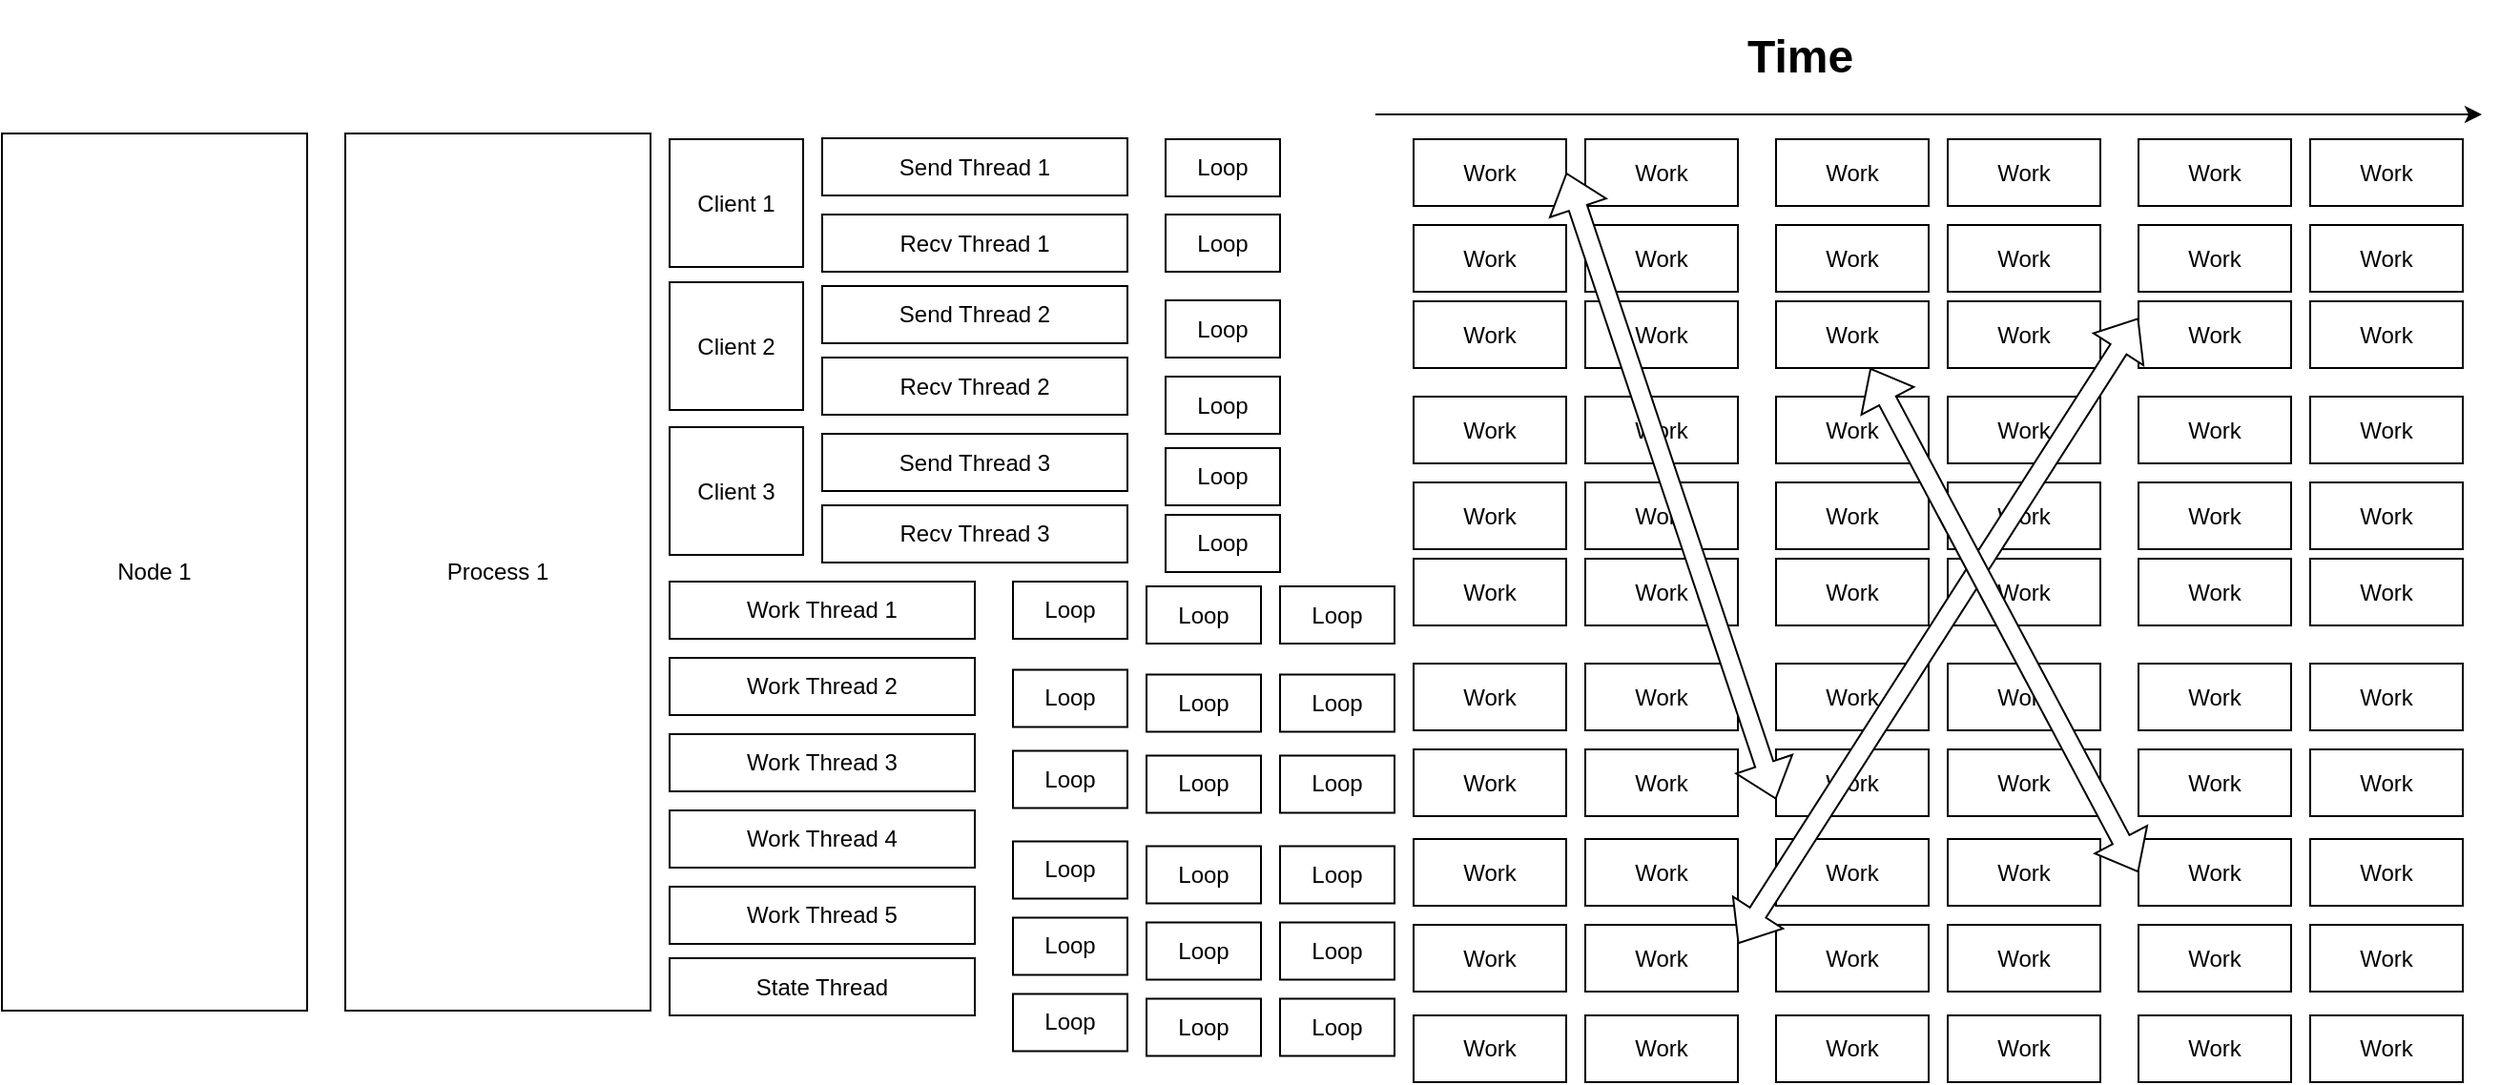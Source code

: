 <mxfile version="20.2.8" type="device"><diagram id="-Vq1d4XQYbExVFnmH7sQ" name="Page-1"><mxGraphModel dx="1119" dy="786" grid="1" gridSize="10" guides="1" tooltips="1" connect="1" arrows="1" fold="1" page="1" pageScale="1" pageWidth="2000" pageHeight="2000" math="0" shadow="0"><root><mxCell id="0"/><mxCell id="1" parent="0"/><mxCell id="LEudjHXzfeA3w03NQRn8-1" value="Process 1" style="rounded=0;whiteSpace=wrap;html=1;" parent="1" vertex="1"><mxGeometry x="190" y="80" width="160" height="460" as="geometry"/></mxCell><mxCell id="LEudjHXzfeA3w03NQRn8-2" value="Node 1" style="rounded=0;whiteSpace=wrap;html=1;" parent="1" vertex="1"><mxGeometry x="10" y="80" width="160" height="460" as="geometry"/></mxCell><mxCell id="LEudjHXzfeA3w03NQRn8-7" value="Send Thread 1" style="rounded=0;whiteSpace=wrap;html=1;" parent="1" vertex="1"><mxGeometry x="440" y="82.5" width="160" height="30" as="geometry"/></mxCell><mxCell id="LEudjHXzfeA3w03NQRn8-8" value="Recv Thread 1" style="rounded=0;whiteSpace=wrap;html=1;" parent="1" vertex="1"><mxGeometry x="440" y="122.5" width="160" height="30" as="geometry"/></mxCell><mxCell id="LEudjHXzfeA3w03NQRn8-9" value="Send Thread 2" style="rounded=0;whiteSpace=wrap;html=1;" parent="1" vertex="1"><mxGeometry x="440" y="160" width="160" height="30" as="geometry"/></mxCell><mxCell id="LEudjHXzfeA3w03NQRn8-13" value="Work Thread 4" style="rounded=0;whiteSpace=wrap;html=1;" parent="1" vertex="1"><mxGeometry x="360" y="435" width="160" height="30" as="geometry"/></mxCell><mxCell id="LEudjHXzfeA3w03NQRn8-14" value="Work Thread 5" style="rounded=0;whiteSpace=wrap;html=1;" parent="1" vertex="1"><mxGeometry x="360" y="475" width="160" height="30" as="geometry"/></mxCell><mxCell id="LEudjHXzfeA3w03NQRn8-15" value="State Thread" style="rounded=0;whiteSpace=wrap;html=1;" parent="1" vertex="1"><mxGeometry x="360" y="512.5" width="160" height="30" as="geometry"/></mxCell><mxCell id="LEudjHXzfeA3w03NQRn8-20" value="Work" style="rounded=0;whiteSpace=wrap;html=1;" parent="1" vertex="1"><mxGeometry x="750" y="83" width="80" height="35" as="geometry"/></mxCell><mxCell id="LEudjHXzfeA3w03NQRn8-21" value="Work" style="rounded=0;whiteSpace=wrap;html=1;" parent="1" vertex="1"><mxGeometry x="840" y="83" width="80" height="35" as="geometry"/></mxCell><mxCell id="LEudjHXzfeA3w03NQRn8-22" value="Work" style="rounded=0;whiteSpace=wrap;html=1;" parent="1" vertex="1"><mxGeometry x="750" y="128" width="80" height="35" as="geometry"/></mxCell><mxCell id="LEudjHXzfeA3w03NQRn8-24" value="Work" style="rounded=0;whiteSpace=wrap;html=1;" parent="1" vertex="1"><mxGeometry x="840" y="128" width="80" height="35" as="geometry"/></mxCell><mxCell id="LEudjHXzfeA3w03NQRn8-25" value="Work" style="rounded=0;whiteSpace=wrap;html=1;" parent="1" vertex="1"><mxGeometry x="750" y="168" width="80" height="35" as="geometry"/></mxCell><mxCell id="LEudjHXzfeA3w03NQRn8-26" value="Work" style="rounded=0;whiteSpace=wrap;html=1;" parent="1" vertex="1"><mxGeometry x="840" y="168" width="80" height="35" as="geometry"/></mxCell><mxCell id="LEudjHXzfeA3w03NQRn8-29" value="Work" style="rounded=0;whiteSpace=wrap;html=1;" parent="1" vertex="1"><mxGeometry x="750" y="218" width="80" height="35" as="geometry"/></mxCell><mxCell id="LEudjHXzfeA3w03NQRn8-30" value="Work" style="rounded=0;whiteSpace=wrap;html=1;" parent="1" vertex="1"><mxGeometry x="840" y="218" width="80" height="35" as="geometry"/></mxCell><mxCell id="LEudjHXzfeA3w03NQRn8-31" value="Work" style="rounded=0;whiteSpace=wrap;html=1;" parent="1" vertex="1"><mxGeometry x="750" y="263" width="80" height="35" as="geometry"/></mxCell><mxCell id="LEudjHXzfeA3w03NQRn8-32" value="Work" style="rounded=0;whiteSpace=wrap;html=1;" parent="1" vertex="1"><mxGeometry x="840" y="263" width="80" height="35" as="geometry"/></mxCell><mxCell id="LEudjHXzfeA3w03NQRn8-33" value="Work" style="rounded=0;whiteSpace=wrap;html=1;" parent="1" vertex="1"><mxGeometry x="750" y="303" width="80" height="35" as="geometry"/></mxCell><mxCell id="LEudjHXzfeA3w03NQRn8-34" value="Work" style="rounded=0;whiteSpace=wrap;html=1;" parent="1" vertex="1"><mxGeometry x="840" y="303" width="80" height="35" as="geometry"/></mxCell><mxCell id="LEudjHXzfeA3w03NQRn8-35" value="Work" style="rounded=0;whiteSpace=wrap;html=1;" parent="1" vertex="1"><mxGeometry x="750" y="358" width="80" height="35" as="geometry"/></mxCell><mxCell id="LEudjHXzfeA3w03NQRn8-36" value="Work" style="rounded=0;whiteSpace=wrap;html=1;" parent="1" vertex="1"><mxGeometry x="840" y="358" width="80" height="35" as="geometry"/></mxCell><mxCell id="LEudjHXzfeA3w03NQRn8-37" value="Work" style="rounded=0;whiteSpace=wrap;html=1;" parent="1" vertex="1"><mxGeometry x="750" y="403" width="80" height="35" as="geometry"/></mxCell><mxCell id="LEudjHXzfeA3w03NQRn8-38" value="Work" style="rounded=0;whiteSpace=wrap;html=1;" parent="1" vertex="1"><mxGeometry x="840" y="403" width="80" height="35" as="geometry"/></mxCell><mxCell id="LEudjHXzfeA3w03NQRn8-47" value="Work" style="rounded=0;whiteSpace=wrap;html=1;" parent="1" vertex="1"><mxGeometry x="940" y="83" width="80" height="35" as="geometry"/></mxCell><mxCell id="LEudjHXzfeA3w03NQRn8-48" value="Work" style="rounded=0;whiteSpace=wrap;html=1;" parent="1" vertex="1"><mxGeometry x="1030" y="83" width="80" height="35" as="geometry"/></mxCell><mxCell id="LEudjHXzfeA3w03NQRn8-49" value="Work" style="rounded=0;whiteSpace=wrap;html=1;" parent="1" vertex="1"><mxGeometry x="940" y="128" width="80" height="35" as="geometry"/></mxCell><mxCell id="LEudjHXzfeA3w03NQRn8-50" value="Work" style="rounded=0;whiteSpace=wrap;html=1;" parent="1" vertex="1"><mxGeometry x="1030" y="128" width="80" height="35" as="geometry"/></mxCell><mxCell id="LEudjHXzfeA3w03NQRn8-51" value="Work" style="rounded=0;whiteSpace=wrap;html=1;" parent="1" vertex="1"><mxGeometry x="940" y="168" width="80" height="35" as="geometry"/></mxCell><mxCell id="LEudjHXzfeA3w03NQRn8-52" value="Work" style="rounded=0;whiteSpace=wrap;html=1;" parent="1" vertex="1"><mxGeometry x="1030" y="168" width="80" height="35" as="geometry"/></mxCell><mxCell id="LEudjHXzfeA3w03NQRn8-53" value="Work" style="rounded=0;whiteSpace=wrap;html=1;" parent="1" vertex="1"><mxGeometry x="940" y="218" width="80" height="35" as="geometry"/></mxCell><mxCell id="LEudjHXzfeA3w03NQRn8-54" value="Work" style="rounded=0;whiteSpace=wrap;html=1;" parent="1" vertex="1"><mxGeometry x="1030" y="218" width="80" height="35" as="geometry"/></mxCell><mxCell id="LEudjHXzfeA3w03NQRn8-55" value="Work" style="rounded=0;whiteSpace=wrap;html=1;" parent="1" vertex="1"><mxGeometry x="940" y="263" width="80" height="35" as="geometry"/></mxCell><mxCell id="LEudjHXzfeA3w03NQRn8-56" value="Work" style="rounded=0;whiteSpace=wrap;html=1;" parent="1" vertex="1"><mxGeometry x="1030" y="263" width="80" height="35" as="geometry"/></mxCell><mxCell id="LEudjHXzfeA3w03NQRn8-57" value="Work" style="rounded=0;whiteSpace=wrap;html=1;" parent="1" vertex="1"><mxGeometry x="940" y="303" width="80" height="35" as="geometry"/></mxCell><mxCell id="LEudjHXzfeA3w03NQRn8-58" value="Work" style="rounded=0;whiteSpace=wrap;html=1;" parent="1" vertex="1"><mxGeometry x="1030" y="303" width="80" height="35" as="geometry"/></mxCell><mxCell id="LEudjHXzfeA3w03NQRn8-59" value="Work" style="rounded=0;whiteSpace=wrap;html=1;" parent="1" vertex="1"><mxGeometry x="940" y="358" width="80" height="35" as="geometry"/></mxCell><mxCell id="LEudjHXzfeA3w03NQRn8-60" value="Work" style="rounded=0;whiteSpace=wrap;html=1;" parent="1" vertex="1"><mxGeometry x="1030" y="358" width="80" height="35" as="geometry"/></mxCell><mxCell id="LEudjHXzfeA3w03NQRn8-61" value="Work" style="rounded=0;whiteSpace=wrap;html=1;" parent="1" vertex="1"><mxGeometry x="940" y="403" width="80" height="35" as="geometry"/></mxCell><mxCell id="LEudjHXzfeA3w03NQRn8-62" value="Work" style="rounded=0;whiteSpace=wrap;html=1;" parent="1" vertex="1"><mxGeometry x="1030" y="403" width="80" height="35" as="geometry"/></mxCell><mxCell id="LEudjHXzfeA3w03NQRn8-71" value="Work" style="rounded=0;whiteSpace=wrap;html=1;" parent="1" vertex="1"><mxGeometry x="1130" y="83" width="80" height="35" as="geometry"/></mxCell><mxCell id="LEudjHXzfeA3w03NQRn8-72" value="Work" style="rounded=0;whiteSpace=wrap;html=1;" parent="1" vertex="1"><mxGeometry x="1220" y="83" width="80" height="35" as="geometry"/></mxCell><mxCell id="LEudjHXzfeA3w03NQRn8-73" value="Work" style="rounded=0;whiteSpace=wrap;html=1;" parent="1" vertex="1"><mxGeometry x="1130" y="128" width="80" height="35" as="geometry"/></mxCell><mxCell id="LEudjHXzfeA3w03NQRn8-74" value="Work" style="rounded=0;whiteSpace=wrap;html=1;" parent="1" vertex="1"><mxGeometry x="1220" y="128" width="80" height="35" as="geometry"/></mxCell><mxCell id="LEudjHXzfeA3w03NQRn8-75" value="Work" style="rounded=0;whiteSpace=wrap;html=1;" parent="1" vertex="1"><mxGeometry x="1130" y="168" width="80" height="35" as="geometry"/></mxCell><mxCell id="LEudjHXzfeA3w03NQRn8-76" value="Work" style="rounded=0;whiteSpace=wrap;html=1;" parent="1" vertex="1"><mxGeometry x="1220" y="168" width="80" height="35" as="geometry"/></mxCell><mxCell id="LEudjHXzfeA3w03NQRn8-77" value="Work" style="rounded=0;whiteSpace=wrap;html=1;" parent="1" vertex="1"><mxGeometry x="1130" y="218" width="80" height="35" as="geometry"/></mxCell><mxCell id="LEudjHXzfeA3w03NQRn8-78" value="Work" style="rounded=0;whiteSpace=wrap;html=1;" parent="1" vertex="1"><mxGeometry x="1220" y="218" width="80" height="35" as="geometry"/></mxCell><mxCell id="LEudjHXzfeA3w03NQRn8-79" value="Work" style="rounded=0;whiteSpace=wrap;html=1;" parent="1" vertex="1"><mxGeometry x="1130" y="263" width="80" height="35" as="geometry"/></mxCell><mxCell id="LEudjHXzfeA3w03NQRn8-80" value="Work" style="rounded=0;whiteSpace=wrap;html=1;" parent="1" vertex="1"><mxGeometry x="1220" y="263" width="80" height="35" as="geometry"/></mxCell><mxCell id="LEudjHXzfeA3w03NQRn8-81" value="Work" style="rounded=0;whiteSpace=wrap;html=1;" parent="1" vertex="1"><mxGeometry x="1130" y="303" width="80" height="35" as="geometry"/></mxCell><mxCell id="LEudjHXzfeA3w03NQRn8-82" value="Work" style="rounded=0;whiteSpace=wrap;html=1;" parent="1" vertex="1"><mxGeometry x="1220" y="303" width="80" height="35" as="geometry"/></mxCell><mxCell id="LEudjHXzfeA3w03NQRn8-83" value="Work" style="rounded=0;whiteSpace=wrap;html=1;" parent="1" vertex="1"><mxGeometry x="1130" y="358" width="80" height="35" as="geometry"/></mxCell><mxCell id="LEudjHXzfeA3w03NQRn8-84" value="Work" style="rounded=0;whiteSpace=wrap;html=1;" parent="1" vertex="1"><mxGeometry x="1220" y="358" width="80" height="35" as="geometry"/></mxCell><mxCell id="LEudjHXzfeA3w03NQRn8-85" value="Work" style="rounded=0;whiteSpace=wrap;html=1;" parent="1" vertex="1"><mxGeometry x="1130" y="403" width="80" height="35" as="geometry"/></mxCell><mxCell id="LEudjHXzfeA3w03NQRn8-86" value="Work" style="rounded=0;whiteSpace=wrap;html=1;" parent="1" vertex="1"><mxGeometry x="1220" y="403" width="80" height="35" as="geometry"/></mxCell><mxCell id="LEudjHXzfeA3w03NQRn8-95" value="" style="endArrow=classic;html=1;rounded=0;" parent="1" edge="1"><mxGeometry width="50" height="50" relative="1" as="geometry"><mxPoint x="730" y="70" as="sourcePoint"/><mxPoint x="1310" y="70" as="targetPoint"/></mxGeometry></mxCell><mxCell id="LEudjHXzfeA3w03NQRn8-96" value="&lt;h1&gt;Time&lt;/h1&gt;" style="text;html=1;strokeColor=none;fillColor=none;spacing=5;spacingTop=-20;whiteSpace=wrap;overflow=hidden;rounded=0;" parent="1" vertex="1"><mxGeometry x="920" y="20" width="190" height="40" as="geometry"/></mxCell><mxCell id="t0QDdgKE41iDFojtnPYu-1" value="Loop" style="rounded=0;whiteSpace=wrap;html=1;" parent="1" vertex="1"><mxGeometry x="620" y="83" width="60" height="30" as="geometry"/></mxCell><mxCell id="t0QDdgKE41iDFojtnPYu-2" value="Loop" style="rounded=0;whiteSpace=wrap;html=1;" parent="1" vertex="1"><mxGeometry x="620" y="122.5" width="60" height="30" as="geometry"/></mxCell><mxCell id="t0QDdgKE41iDFojtnPYu-3" value="Loop" style="rounded=0;whiteSpace=wrap;html=1;" parent="1" vertex="1"><mxGeometry x="620" y="207.5" width="60" height="30" as="geometry"/></mxCell><mxCell id="t0QDdgKE41iDFojtnPYu-4" value="Loop" style="rounded=0;whiteSpace=wrap;html=1;" parent="1" vertex="1"><mxGeometry x="620" y="167.5" width="60" height="30" as="geometry"/></mxCell><mxCell id="t0QDdgKE41iDFojtnPYu-5" value="Loop" style="rounded=0;whiteSpace=wrap;html=1;" parent="1" vertex="1"><mxGeometry x="620" y="245" width="60" height="30" as="geometry"/></mxCell><mxCell id="t0QDdgKE41iDFojtnPYu-7" value="Loop" style="rounded=0;whiteSpace=wrap;html=1;" parent="1" vertex="1"><mxGeometry x="620" y="280" width="60" height="30" as="geometry"/></mxCell><mxCell id="t0QDdgKE41iDFojtnPYu-10" value="Loop" style="rounded=0;whiteSpace=wrap;html=1;" parent="1" vertex="1"><mxGeometry x="540" y="315" width="60" height="30" as="geometry"/></mxCell><mxCell id="t0QDdgKE41iDFojtnPYu-11" value="Loop" style="rounded=0;whiteSpace=wrap;html=1;" parent="1" vertex="1"><mxGeometry x="610" y="317.5" width="60" height="30" as="geometry"/></mxCell><mxCell id="t0QDdgKE41iDFojtnPYu-12" value="Loop" style="rounded=0;whiteSpace=wrap;html=1;" parent="1" vertex="1"><mxGeometry x="680" y="317.5" width="60" height="30" as="geometry"/></mxCell><mxCell id="t0QDdgKE41iDFojtnPYu-13" value="Loop" style="rounded=0;whiteSpace=wrap;html=1;" parent="1" vertex="1"><mxGeometry x="540" y="361.25" width="60" height="30" as="geometry"/></mxCell><mxCell id="t0QDdgKE41iDFojtnPYu-14" value="Loop" style="rounded=0;whiteSpace=wrap;html=1;" parent="1" vertex="1"><mxGeometry x="610" y="363.75" width="60" height="30" as="geometry"/></mxCell><mxCell id="t0QDdgKE41iDFojtnPYu-15" value="Loop" style="rounded=0;whiteSpace=wrap;html=1;" parent="1" vertex="1"><mxGeometry x="680" y="363.75" width="60" height="30" as="geometry"/></mxCell><mxCell id="t0QDdgKE41iDFojtnPYu-16" value="Loop" style="rounded=0;whiteSpace=wrap;html=1;" parent="1" vertex="1"><mxGeometry x="540" y="403.75" width="60" height="30" as="geometry"/></mxCell><mxCell id="t0QDdgKE41iDFojtnPYu-17" value="Loop" style="rounded=0;whiteSpace=wrap;html=1;" parent="1" vertex="1"><mxGeometry x="610" y="406.25" width="60" height="30" as="geometry"/></mxCell><mxCell id="t0QDdgKE41iDFojtnPYu-18" value="Loop" style="rounded=0;whiteSpace=wrap;html=1;" parent="1" vertex="1"><mxGeometry x="680" y="406.25" width="60" height="30" as="geometry"/></mxCell><mxCell id="t0QDdgKE41iDFojtnPYu-19" value="Loop" style="rounded=0;whiteSpace=wrap;html=1;" parent="1" vertex="1"><mxGeometry x="540" y="451.25" width="60" height="30" as="geometry"/></mxCell><mxCell id="t0QDdgKE41iDFojtnPYu-20" value="Loop" style="rounded=0;whiteSpace=wrap;html=1;" parent="1" vertex="1"><mxGeometry x="610" y="453.75" width="60" height="30" as="geometry"/></mxCell><mxCell id="t0QDdgKE41iDFojtnPYu-21" value="Loop" style="rounded=0;whiteSpace=wrap;html=1;" parent="1" vertex="1"><mxGeometry x="680" y="453.75" width="60" height="30" as="geometry"/></mxCell><mxCell id="t0QDdgKE41iDFojtnPYu-22" value="Loop" style="rounded=0;whiteSpace=wrap;html=1;" parent="1" vertex="1"><mxGeometry x="540" y="491.25" width="60" height="30" as="geometry"/></mxCell><mxCell id="t0QDdgKE41iDFojtnPYu-23" value="Loop" style="rounded=0;whiteSpace=wrap;html=1;" parent="1" vertex="1"><mxGeometry x="610" y="493.75" width="60" height="30" as="geometry"/></mxCell><mxCell id="t0QDdgKE41iDFojtnPYu-24" value="Loop" style="rounded=0;whiteSpace=wrap;html=1;" parent="1" vertex="1"><mxGeometry x="680" y="493.75" width="60" height="30" as="geometry"/></mxCell><mxCell id="t0QDdgKE41iDFojtnPYu-25" value="Loop" style="rounded=0;whiteSpace=wrap;html=1;" parent="1" vertex="1"><mxGeometry x="540" y="531.25" width="60" height="30" as="geometry"/></mxCell><mxCell id="t0QDdgKE41iDFojtnPYu-26" value="Loop" style="rounded=0;whiteSpace=wrap;html=1;" parent="1" vertex="1"><mxGeometry x="610" y="533.75" width="60" height="30" as="geometry"/></mxCell><mxCell id="t0QDdgKE41iDFojtnPYu-27" value="Loop" style="rounded=0;whiteSpace=wrap;html=1;" parent="1" vertex="1"><mxGeometry x="680" y="533.75" width="60" height="30" as="geometry"/></mxCell><mxCell id="3cUHHCtht9UCLmpL8zQu-2" value="Recv Thread 2" style="rounded=0;whiteSpace=wrap;html=1;" parent="1" vertex="1"><mxGeometry x="440" y="197.5" width="160" height="30" as="geometry"/></mxCell><mxCell id="3cUHHCtht9UCLmpL8zQu-3" value="Client 1" style="rounded=0;whiteSpace=wrap;html=1;" parent="1" vertex="1"><mxGeometry x="360" y="83" width="70" height="67" as="geometry"/></mxCell><mxCell id="3cUHHCtht9UCLmpL8zQu-4" value="Client 2" style="rounded=0;whiteSpace=wrap;html=1;" parent="1" vertex="1"><mxGeometry x="360" y="158" width="70" height="67" as="geometry"/></mxCell><mxCell id="3cUHHCtht9UCLmpL8zQu-5" value="Client 3" style="rounded=0;whiteSpace=wrap;html=1;" parent="1" vertex="1"><mxGeometry x="360" y="234" width="70" height="67" as="geometry"/></mxCell><mxCell id="3cUHHCtht9UCLmpL8zQu-6" value="Work Thread 1" style="rounded=0;whiteSpace=wrap;html=1;" parent="1" vertex="1"><mxGeometry x="360" y="315" width="160" height="30" as="geometry"/></mxCell><mxCell id="3cUHHCtht9UCLmpL8zQu-7" value="Work Thread 2" style="rounded=0;whiteSpace=wrap;html=1;" parent="1" vertex="1"><mxGeometry x="360" y="355" width="160" height="30" as="geometry"/></mxCell><mxCell id="3cUHHCtht9UCLmpL8zQu-11" value="Send Thread 3" style="rounded=0;whiteSpace=wrap;html=1;" parent="1" vertex="1"><mxGeometry x="440" y="237.5" width="160" height="30" as="geometry"/></mxCell><mxCell id="3cUHHCtht9UCLmpL8zQu-12" value="Recv Thread 3" style="rounded=0;whiteSpace=wrap;html=1;" parent="1" vertex="1"><mxGeometry x="440" y="275" width="160" height="30" as="geometry"/></mxCell><mxCell id="3cUHHCtht9UCLmpL8zQu-13" value="Work Thread 3" style="rounded=0;whiteSpace=wrap;html=1;" parent="1" vertex="1"><mxGeometry x="360" y="395" width="160" height="30" as="geometry"/></mxCell><mxCell id="3cUHHCtht9UCLmpL8zQu-15" value="Work" style="rounded=0;whiteSpace=wrap;html=1;" parent="1" vertex="1"><mxGeometry x="750" y="450" width="80" height="35" as="geometry"/></mxCell><mxCell id="3cUHHCtht9UCLmpL8zQu-16" value="Work" style="rounded=0;whiteSpace=wrap;html=1;" parent="1" vertex="1"><mxGeometry x="840" y="450" width="80" height="35" as="geometry"/></mxCell><mxCell id="3cUHHCtht9UCLmpL8zQu-17" value="Work" style="rounded=0;whiteSpace=wrap;html=1;" parent="1" vertex="1"><mxGeometry x="750" y="495" width="80" height="35" as="geometry"/></mxCell><mxCell id="3cUHHCtht9UCLmpL8zQu-18" value="Work" style="rounded=0;whiteSpace=wrap;html=1;" parent="1" vertex="1"><mxGeometry x="840" y="495" width="80" height="35" as="geometry"/></mxCell><mxCell id="3cUHHCtht9UCLmpL8zQu-19" value="Work" style="rounded=0;whiteSpace=wrap;html=1;" parent="1" vertex="1"><mxGeometry x="940" y="450" width="80" height="35" as="geometry"/></mxCell><mxCell id="3cUHHCtht9UCLmpL8zQu-20" value="Work" style="rounded=0;whiteSpace=wrap;html=1;" parent="1" vertex="1"><mxGeometry x="1030" y="450" width="80" height="35" as="geometry"/></mxCell><mxCell id="3cUHHCtht9UCLmpL8zQu-21" value="Work" style="rounded=0;whiteSpace=wrap;html=1;" parent="1" vertex="1"><mxGeometry x="940" y="495" width="80" height="35" as="geometry"/></mxCell><mxCell id="3cUHHCtht9UCLmpL8zQu-22" value="Work" style="rounded=0;whiteSpace=wrap;html=1;" parent="1" vertex="1"><mxGeometry x="1030" y="495" width="80" height="35" as="geometry"/></mxCell><mxCell id="3cUHHCtht9UCLmpL8zQu-23" value="Work" style="rounded=0;whiteSpace=wrap;html=1;" parent="1" vertex="1"><mxGeometry x="1130" y="450" width="80" height="35" as="geometry"/></mxCell><mxCell id="3cUHHCtht9UCLmpL8zQu-24" value="Work" style="rounded=0;whiteSpace=wrap;html=1;" parent="1" vertex="1"><mxGeometry x="1220" y="450" width="80" height="35" as="geometry"/></mxCell><mxCell id="3cUHHCtht9UCLmpL8zQu-25" value="Work" style="rounded=0;whiteSpace=wrap;html=1;" parent="1" vertex="1"><mxGeometry x="1130" y="495" width="80" height="35" as="geometry"/></mxCell><mxCell id="3cUHHCtht9UCLmpL8zQu-26" value="Work" style="rounded=0;whiteSpace=wrap;html=1;" parent="1" vertex="1"><mxGeometry x="1220" y="495" width="80" height="35" as="geometry"/></mxCell><mxCell id="3cUHHCtht9UCLmpL8zQu-27" value="Work" style="rounded=0;whiteSpace=wrap;html=1;" parent="1" vertex="1"><mxGeometry x="750" y="542.5" width="80" height="35" as="geometry"/></mxCell><mxCell id="3cUHHCtht9UCLmpL8zQu-28" value="Work" style="rounded=0;whiteSpace=wrap;html=1;" parent="1" vertex="1"><mxGeometry x="840" y="542.5" width="80" height="35" as="geometry"/></mxCell><mxCell id="3cUHHCtht9UCLmpL8zQu-29" value="Work" style="rounded=0;whiteSpace=wrap;html=1;" parent="1" vertex="1"><mxGeometry x="940" y="542.5" width="80" height="35" as="geometry"/></mxCell><mxCell id="3cUHHCtht9UCLmpL8zQu-30" value="Work" style="rounded=0;whiteSpace=wrap;html=1;" parent="1" vertex="1"><mxGeometry x="1030" y="542.5" width="80" height="35" as="geometry"/></mxCell><mxCell id="3cUHHCtht9UCLmpL8zQu-31" value="Work" style="rounded=0;whiteSpace=wrap;html=1;" parent="1" vertex="1"><mxGeometry x="1130" y="542.5" width="80" height="35" as="geometry"/></mxCell><mxCell id="3cUHHCtht9UCLmpL8zQu-32" value="Work" style="rounded=0;whiteSpace=wrap;html=1;" parent="1" vertex="1"><mxGeometry x="1220" y="542.5" width="80" height="35" as="geometry"/></mxCell><mxCell id="YOcIjPhadDXZcub77Pyz-2" value="" style="shape=flexArrow;endArrow=classic;startArrow=classic;html=1;rounded=0;fillColor=default;entryX=1;entryY=0.5;entryDx=0;entryDy=0;exitX=0;exitY=0.75;exitDx=0;exitDy=0;" edge="1" parent="1" source="LEudjHXzfeA3w03NQRn8-61" target="LEudjHXzfeA3w03NQRn8-20"><mxGeometry width="100" height="100" relative="1" as="geometry"><mxPoint x="990" y="330.5" as="sourcePoint"/><mxPoint x="1090" y="230.5" as="targetPoint"/></mxGeometry></mxCell><mxCell id="YOcIjPhadDXZcub77Pyz-3" value="" style="shape=flexArrow;endArrow=classic;startArrow=classic;html=1;rounded=0;fillColor=default;entryX=1;entryY=0.5;entryDx=0;entryDy=0;exitX=0;exitY=0.25;exitDx=0;exitDy=0;" edge="1" parent="1" source="LEudjHXzfeA3w03NQRn8-75"><mxGeometry width="100" height="100" relative="1" as="geometry"><mxPoint x="1030" y="833.75" as="sourcePoint"/><mxPoint x="920" y="505" as="targetPoint"/></mxGeometry></mxCell><mxCell id="YOcIjPhadDXZcub77Pyz-5" value="" style="shape=flexArrow;endArrow=classic;startArrow=classic;html=1;rounded=0;fillColor=default;exitX=0;exitY=0.5;exitDx=0;exitDy=0;" edge="1" parent="1" source="3cUHHCtht9UCLmpL8zQu-23" target="LEudjHXzfeA3w03NQRn8-51"><mxGeometry width="100" height="100" relative="1" as="geometry"><mxPoint x="1120" y="470" as="sourcePoint"/><mxPoint x="930" y="515" as="targetPoint"/></mxGeometry></mxCell></root></mxGraphModel></diagram></mxfile>